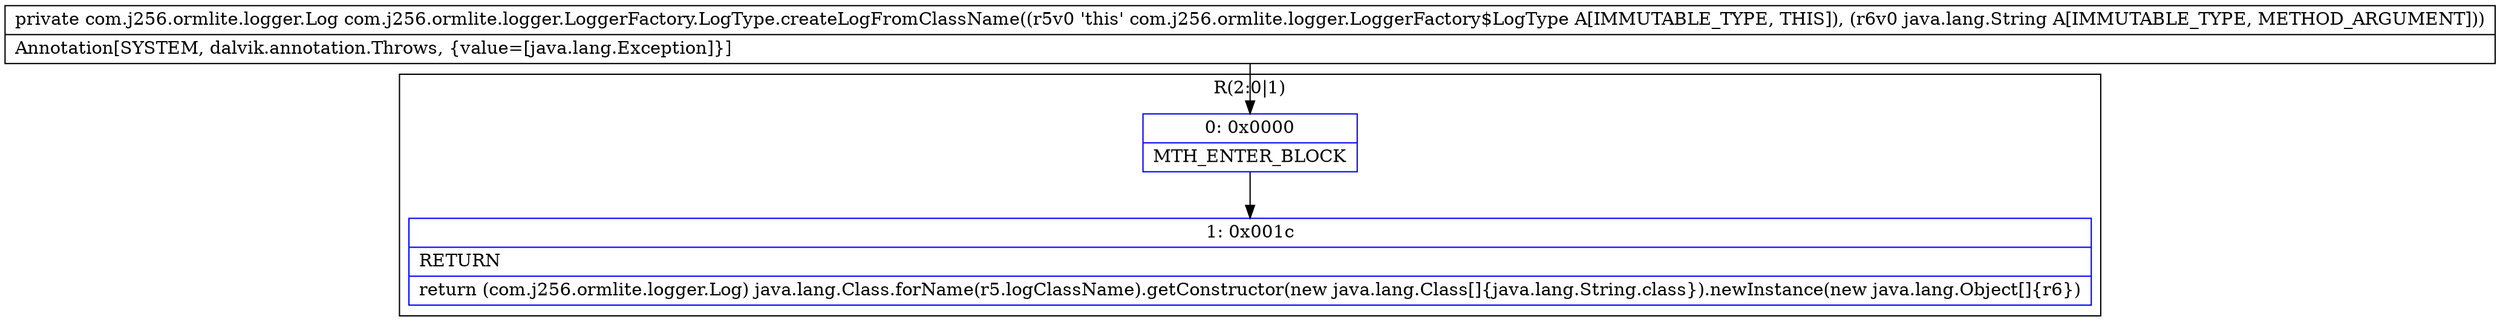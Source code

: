 digraph "CFG forcom.j256.ormlite.logger.LoggerFactory.LogType.createLogFromClassName(Ljava\/lang\/String;)Lcom\/j256\/ormlite\/logger\/Log;" {
subgraph cluster_Region_967296919 {
label = "R(2:0|1)";
node [shape=record,color=blue];
Node_0 [shape=record,label="{0\:\ 0x0000|MTH_ENTER_BLOCK\l}"];
Node_1 [shape=record,label="{1\:\ 0x001c|RETURN\l|return (com.j256.ormlite.logger.Log) java.lang.Class.forName(r5.logClassName).getConstructor(new java.lang.Class[]\{java.lang.String.class\}).newInstance(new java.lang.Object[]\{r6\})\l}"];
}
MethodNode[shape=record,label="{private com.j256.ormlite.logger.Log com.j256.ormlite.logger.LoggerFactory.LogType.createLogFromClassName((r5v0 'this' com.j256.ormlite.logger.LoggerFactory$LogType A[IMMUTABLE_TYPE, THIS]), (r6v0 java.lang.String A[IMMUTABLE_TYPE, METHOD_ARGUMENT]))  | Annotation[SYSTEM, dalvik.annotation.Throws, \{value=[java.lang.Exception]\}]\l}"];
MethodNode -> Node_0;
Node_0 -> Node_1;
}

